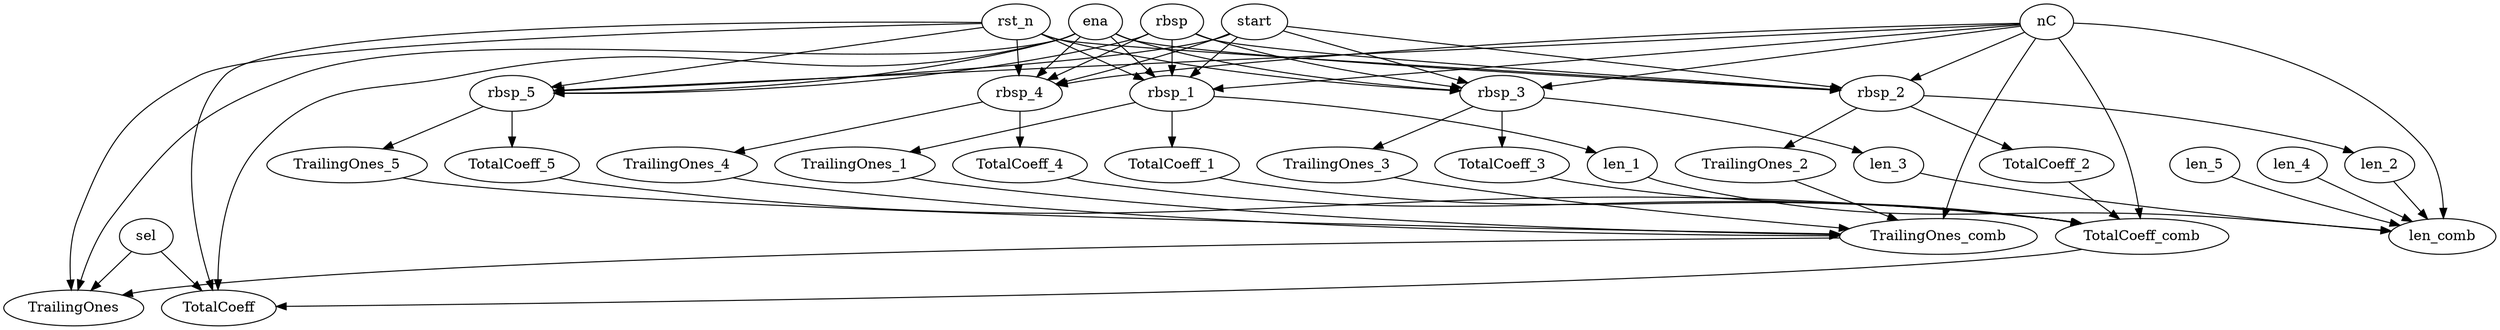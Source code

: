 strict digraph "" {
	TrailingOnes_4 -> TrailingOnes_comb	 [weight=1.0];
	TrailingOnes_5 -> TrailingOnes_comb	 [weight=1.0];
	rbsp_4 -> TrailingOnes_4	 [weight=3.0];
	rbsp_4 -> TotalCoeff_4	 [weight=3.0];
	rbsp_5 -> TrailingOnes_5	 [weight=15.0];
	rbsp_5 -> TotalCoeff_5	 [weight=15.0];
	rbsp_2 -> TrailingOnes_2	 [weight=197.0];
	rbsp_2 -> len_2	 [weight=45.0];
	rbsp_2 -> TotalCoeff_2	 [weight=197.0];
	TrailingOnes_1 -> TrailingOnes_comb	 [weight=1.0];
	TrailingOnes_2 -> TrailingOnes_comb	 [weight=1.0];
	rbsp_1 -> TrailingOnes_1	 [weight=195.0];
	rbsp_1 -> TotalCoeff_1	 [weight=195.0];
	rbsp_1 -> len_1	 [weight=10.0];
	TrailingOnes_comb -> TrailingOnes	 [weight=1.0];
	TotalCoeff_1 -> TotalCoeff_comb	 [weight=1.0];
	sel -> TrailingOnes	 [weight=1.0];
	sel -> TotalCoeff	 [weight=1.0];
	ena -> rbsp_4	 [weight=1.0];
	ena -> rbsp_5	 [weight=1.0];
	ena -> rbsp_2	 [weight=1.0];
	ena -> rbsp_1	 [weight=1.0];
	ena -> rbsp_3	 [weight=1.0];
	ena -> TrailingOnes	 [weight=1.0];
	ena -> TotalCoeff	 [weight=1.0];
	TotalCoeff_3 -> TotalCoeff_comb	 [weight=1.0];
	len_1 -> len_comb	 [weight=1.0];
	start -> rbsp_4	 [weight=1.0];
	start -> rbsp_5	 [weight=1.0];
	start -> rbsp_2	 [weight=1.0];
	start -> rbsp_1	 [weight=1.0];
	start -> rbsp_3	 [weight=1.0];
	len_2 -> len_comb	 [weight=1.0];
	rst_n -> rbsp_4	 [weight=2.0];
	rst_n -> rbsp_5	 [weight=2.0];
	rst_n -> rbsp_2	 [weight=2.0];
	rst_n -> rbsp_1	 [weight=2.0];
	rst_n -> rbsp_3	 [weight=2.0];
	rst_n -> TrailingOnes	 [weight=2.0];
	rst_n -> TotalCoeff	 [weight=2.0];
	nC -> rbsp_4	 [weight=3.0];
	nC -> rbsp_5	 [weight=1.0];
	nC -> rbsp_2	 [weight=5.0];
	nC -> rbsp_1	 [weight=5.0];
	nC -> TrailingOnes_comb	 [weight=18.0];
	nC -> rbsp_3	 [weight=4.0];
	nC -> TotalCoeff_comb	 [weight=18.0];
	nC -> len_comb	 [weight=18.0];
	rbsp_3 -> TotalCoeff_3	 [weight=81.0];
	rbsp_3 -> TrailingOnes_3	 [weight=81.0];
	rbsp_3 -> len_3	 [weight=27.0];
	len_5 -> len_comb	 [weight=1.0];
	len_4 -> len_comb	 [weight=1.0];
	TotalCoeff_2 -> TotalCoeff_comb	 [weight=1.0];
	TrailingOnes_3 -> TrailingOnes_comb	 [weight=1.0];
	TotalCoeff_4 -> TotalCoeff_comb	 [weight=1.0];
	TotalCoeff_5 -> TotalCoeff_comb	 [weight=1.0];
	len_3 -> len_comb	 [weight=1.0];
	TotalCoeff_comb -> TotalCoeff	 [weight=1.0];
	rbsp -> rbsp_4	 [weight=1.0];
	rbsp -> rbsp_5	 [weight=1.0];
	rbsp -> rbsp_2	 [weight=1.0];
	rbsp -> rbsp_1	 [weight=1.0];
	rbsp -> rbsp_3	 [weight=1.0];
}
